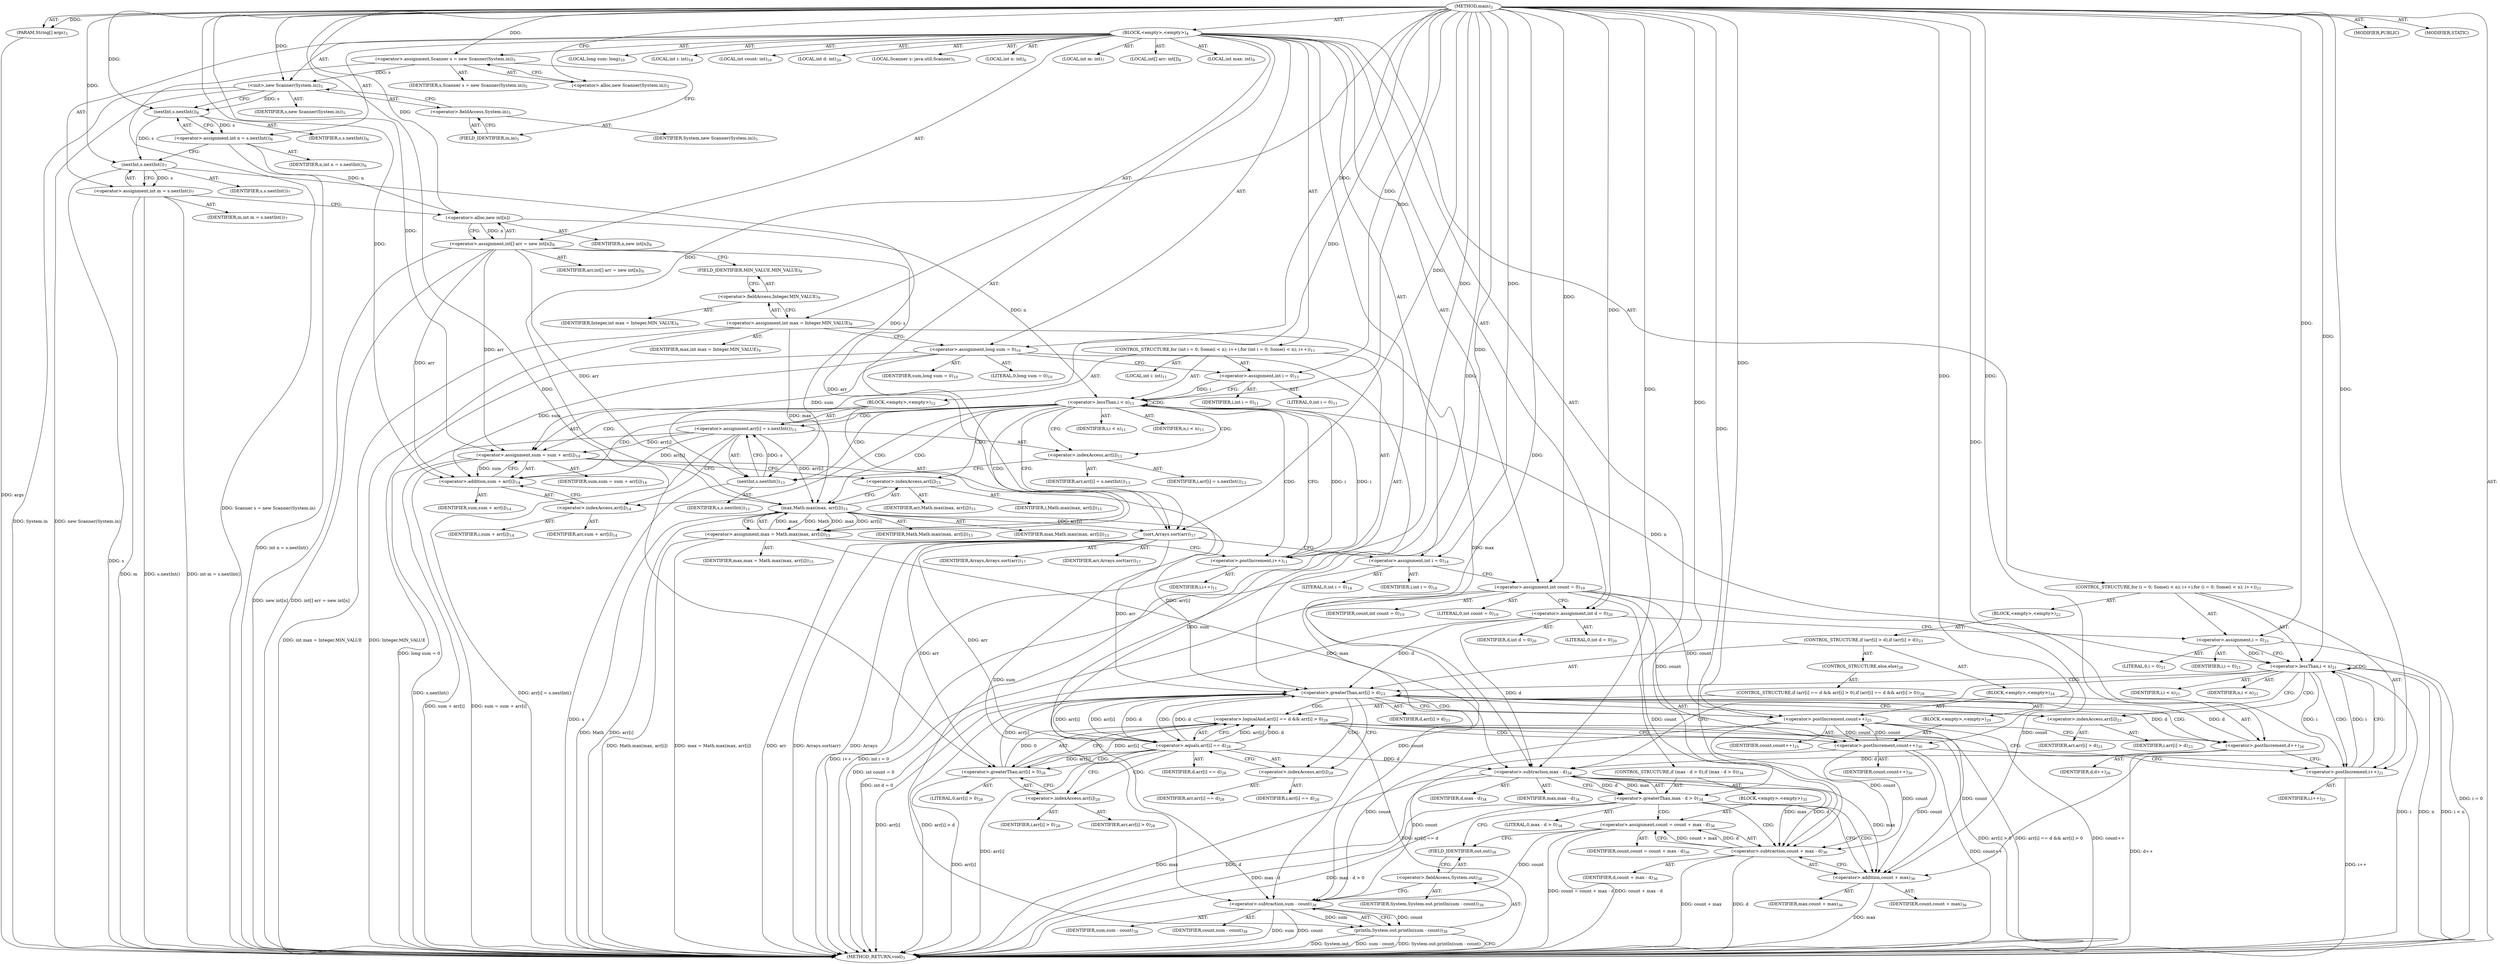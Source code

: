digraph "main" {  
"19" [label = <(METHOD,main)<SUB>3</SUB>> ]
"20" [label = <(PARAM,String[] args)<SUB>3</SUB>> ]
"21" [label = <(BLOCK,&lt;empty&gt;,&lt;empty&gt;)<SUB>4</SUB>> ]
"4" [label = <(LOCAL,Scanner s: java.util.Scanner)<SUB>5</SUB>> ]
"22" [label = <(&lt;operator&gt;.assignment,Scanner s = new Scanner(System.in))<SUB>5</SUB>> ]
"23" [label = <(IDENTIFIER,s,Scanner s = new Scanner(System.in))<SUB>5</SUB>> ]
"24" [label = <(&lt;operator&gt;.alloc,new Scanner(System.in))<SUB>5</SUB>> ]
"25" [label = <(&lt;init&gt;,new Scanner(System.in))<SUB>5</SUB>> ]
"3" [label = <(IDENTIFIER,s,new Scanner(System.in))<SUB>5</SUB>> ]
"26" [label = <(&lt;operator&gt;.fieldAccess,System.in)<SUB>5</SUB>> ]
"27" [label = <(IDENTIFIER,System,new Scanner(System.in))<SUB>5</SUB>> ]
"28" [label = <(FIELD_IDENTIFIER,in,in)<SUB>5</SUB>> ]
"29" [label = <(LOCAL,int n: int)<SUB>6</SUB>> ]
"30" [label = <(&lt;operator&gt;.assignment,int n = s.nextInt())<SUB>6</SUB>> ]
"31" [label = <(IDENTIFIER,n,int n = s.nextInt())<SUB>6</SUB>> ]
"32" [label = <(nextInt,s.nextInt())<SUB>6</SUB>> ]
"33" [label = <(IDENTIFIER,s,s.nextInt())<SUB>6</SUB>> ]
"34" [label = <(LOCAL,int m: int)<SUB>7</SUB>> ]
"35" [label = <(&lt;operator&gt;.assignment,int m = s.nextInt())<SUB>7</SUB>> ]
"36" [label = <(IDENTIFIER,m,int m = s.nextInt())<SUB>7</SUB>> ]
"37" [label = <(nextInt,s.nextInt())<SUB>7</SUB>> ]
"38" [label = <(IDENTIFIER,s,s.nextInt())<SUB>7</SUB>> ]
"39" [label = <(LOCAL,int[] arr: int[])<SUB>8</SUB>> ]
"40" [label = <(&lt;operator&gt;.assignment,int[] arr = new int[n])<SUB>8</SUB>> ]
"41" [label = <(IDENTIFIER,arr,int[] arr = new int[n])<SUB>8</SUB>> ]
"42" [label = <(&lt;operator&gt;.alloc,new int[n])> ]
"43" [label = <(IDENTIFIER,n,new int[n])<SUB>8</SUB>> ]
"44" [label = <(LOCAL,int max: int)<SUB>9</SUB>> ]
"45" [label = <(&lt;operator&gt;.assignment,int max = Integer.MIN_VALUE)<SUB>9</SUB>> ]
"46" [label = <(IDENTIFIER,max,int max = Integer.MIN_VALUE)<SUB>9</SUB>> ]
"47" [label = <(&lt;operator&gt;.fieldAccess,Integer.MIN_VALUE)<SUB>9</SUB>> ]
"48" [label = <(IDENTIFIER,Integer,int max = Integer.MIN_VALUE)<SUB>9</SUB>> ]
"49" [label = <(FIELD_IDENTIFIER,MIN_VALUE,MIN_VALUE)<SUB>9</SUB>> ]
"50" [label = <(LOCAL,long sum: long)<SUB>10</SUB>> ]
"51" [label = <(&lt;operator&gt;.assignment,long sum = 0)<SUB>10</SUB>> ]
"52" [label = <(IDENTIFIER,sum,long sum = 0)<SUB>10</SUB>> ]
"53" [label = <(LITERAL,0,long sum = 0)<SUB>10</SUB>> ]
"54" [label = <(CONTROL_STRUCTURE,for (int i = 0; Some(i &lt; n); i++),for (int i = 0; Some(i &lt; n); i++))<SUB>11</SUB>> ]
"55" [label = <(LOCAL,int i: int)<SUB>11</SUB>> ]
"56" [label = <(&lt;operator&gt;.assignment,int i = 0)<SUB>11</SUB>> ]
"57" [label = <(IDENTIFIER,i,int i = 0)<SUB>11</SUB>> ]
"58" [label = <(LITERAL,0,int i = 0)<SUB>11</SUB>> ]
"59" [label = <(&lt;operator&gt;.lessThan,i &lt; n)<SUB>11</SUB>> ]
"60" [label = <(IDENTIFIER,i,i &lt; n)<SUB>11</SUB>> ]
"61" [label = <(IDENTIFIER,n,i &lt; n)<SUB>11</SUB>> ]
"62" [label = <(&lt;operator&gt;.postIncrement,i++)<SUB>11</SUB>> ]
"63" [label = <(IDENTIFIER,i,i++)<SUB>11</SUB>> ]
"64" [label = <(BLOCK,&lt;empty&gt;,&lt;empty&gt;)<SUB>12</SUB>> ]
"65" [label = <(&lt;operator&gt;.assignment,arr[i] = s.nextInt())<SUB>13</SUB>> ]
"66" [label = <(&lt;operator&gt;.indexAccess,arr[i])<SUB>13</SUB>> ]
"67" [label = <(IDENTIFIER,arr,arr[i] = s.nextInt())<SUB>13</SUB>> ]
"68" [label = <(IDENTIFIER,i,arr[i] = s.nextInt())<SUB>13</SUB>> ]
"69" [label = <(nextInt,s.nextInt())<SUB>13</SUB>> ]
"70" [label = <(IDENTIFIER,s,s.nextInt())<SUB>13</SUB>> ]
"71" [label = <(&lt;operator&gt;.assignment,sum = sum + arr[i])<SUB>14</SUB>> ]
"72" [label = <(IDENTIFIER,sum,sum = sum + arr[i])<SUB>14</SUB>> ]
"73" [label = <(&lt;operator&gt;.addition,sum + arr[i])<SUB>14</SUB>> ]
"74" [label = <(IDENTIFIER,sum,sum + arr[i])<SUB>14</SUB>> ]
"75" [label = <(&lt;operator&gt;.indexAccess,arr[i])<SUB>14</SUB>> ]
"76" [label = <(IDENTIFIER,arr,sum + arr[i])<SUB>14</SUB>> ]
"77" [label = <(IDENTIFIER,i,sum + arr[i])<SUB>14</SUB>> ]
"78" [label = <(&lt;operator&gt;.assignment,max = Math.max(max, arr[i]))<SUB>15</SUB>> ]
"79" [label = <(IDENTIFIER,max,max = Math.max(max, arr[i]))<SUB>15</SUB>> ]
"80" [label = <(max,Math.max(max, arr[i]))<SUB>15</SUB>> ]
"81" [label = <(IDENTIFIER,Math,Math.max(max, arr[i]))<SUB>15</SUB>> ]
"82" [label = <(IDENTIFIER,max,Math.max(max, arr[i]))<SUB>15</SUB>> ]
"83" [label = <(&lt;operator&gt;.indexAccess,arr[i])<SUB>15</SUB>> ]
"84" [label = <(IDENTIFIER,arr,Math.max(max, arr[i]))<SUB>15</SUB>> ]
"85" [label = <(IDENTIFIER,i,Math.max(max, arr[i]))<SUB>15</SUB>> ]
"86" [label = <(sort,Arrays.sort(arr))<SUB>17</SUB>> ]
"87" [label = <(IDENTIFIER,Arrays,Arrays.sort(arr))<SUB>17</SUB>> ]
"88" [label = <(IDENTIFIER,arr,Arrays.sort(arr))<SUB>17</SUB>> ]
"89" [label = <(LOCAL,int i: int)<SUB>18</SUB>> ]
"90" [label = <(&lt;operator&gt;.assignment,int i = 0)<SUB>18</SUB>> ]
"91" [label = <(IDENTIFIER,i,int i = 0)<SUB>18</SUB>> ]
"92" [label = <(LITERAL,0,int i = 0)<SUB>18</SUB>> ]
"93" [label = <(LOCAL,int count: int)<SUB>19</SUB>> ]
"94" [label = <(&lt;operator&gt;.assignment,int count = 0)<SUB>19</SUB>> ]
"95" [label = <(IDENTIFIER,count,int count = 0)<SUB>19</SUB>> ]
"96" [label = <(LITERAL,0,int count = 0)<SUB>19</SUB>> ]
"97" [label = <(LOCAL,int d: int)<SUB>20</SUB>> ]
"98" [label = <(&lt;operator&gt;.assignment,int d = 0)<SUB>20</SUB>> ]
"99" [label = <(IDENTIFIER,d,int d = 0)<SUB>20</SUB>> ]
"100" [label = <(LITERAL,0,int d = 0)<SUB>20</SUB>> ]
"101" [label = <(CONTROL_STRUCTURE,for (i = 0; Some(i &lt; n); i++),for (i = 0; Some(i &lt; n); i++))<SUB>21</SUB>> ]
"102" [label = <(&lt;operator&gt;.assignment,i = 0)<SUB>21</SUB>> ]
"103" [label = <(IDENTIFIER,i,i = 0)<SUB>21</SUB>> ]
"104" [label = <(LITERAL,0,i = 0)<SUB>21</SUB>> ]
"105" [label = <(&lt;operator&gt;.lessThan,i &lt; n)<SUB>21</SUB>> ]
"106" [label = <(IDENTIFIER,i,i &lt; n)<SUB>21</SUB>> ]
"107" [label = <(IDENTIFIER,n,i &lt; n)<SUB>21</SUB>> ]
"108" [label = <(&lt;operator&gt;.postIncrement,i++)<SUB>21</SUB>> ]
"109" [label = <(IDENTIFIER,i,i++)<SUB>21</SUB>> ]
"110" [label = <(BLOCK,&lt;empty&gt;,&lt;empty&gt;)<SUB>22</SUB>> ]
"111" [label = <(CONTROL_STRUCTURE,if (arr[i] &gt; d),if (arr[i] &gt; d))<SUB>23</SUB>> ]
"112" [label = <(&lt;operator&gt;.greaterThan,arr[i] &gt; d)<SUB>23</SUB>> ]
"113" [label = <(&lt;operator&gt;.indexAccess,arr[i])<SUB>23</SUB>> ]
"114" [label = <(IDENTIFIER,arr,arr[i] &gt; d)<SUB>23</SUB>> ]
"115" [label = <(IDENTIFIER,i,arr[i] &gt; d)<SUB>23</SUB>> ]
"116" [label = <(IDENTIFIER,d,arr[i] &gt; d)<SUB>23</SUB>> ]
"117" [label = <(BLOCK,&lt;empty&gt;,&lt;empty&gt;)<SUB>24</SUB>> ]
"118" [label = <(&lt;operator&gt;.postIncrement,count++)<SUB>25</SUB>> ]
"119" [label = <(IDENTIFIER,count,count++)<SUB>25</SUB>> ]
"120" [label = <(&lt;operator&gt;.postIncrement,d++)<SUB>26</SUB>> ]
"121" [label = <(IDENTIFIER,d,d++)<SUB>26</SUB>> ]
"122" [label = <(CONTROL_STRUCTURE,else,else)<SUB>28</SUB>> ]
"123" [label = <(CONTROL_STRUCTURE,if (arr[i] == d &amp;&amp; arr[i] &gt; 0),if (arr[i] == d &amp;&amp; arr[i] &gt; 0))<SUB>28</SUB>> ]
"124" [label = <(&lt;operator&gt;.logicalAnd,arr[i] == d &amp;&amp; arr[i] &gt; 0)<SUB>28</SUB>> ]
"125" [label = <(&lt;operator&gt;.equals,arr[i] == d)<SUB>28</SUB>> ]
"126" [label = <(&lt;operator&gt;.indexAccess,arr[i])<SUB>28</SUB>> ]
"127" [label = <(IDENTIFIER,arr,arr[i] == d)<SUB>28</SUB>> ]
"128" [label = <(IDENTIFIER,i,arr[i] == d)<SUB>28</SUB>> ]
"129" [label = <(IDENTIFIER,d,arr[i] == d)<SUB>28</SUB>> ]
"130" [label = <(&lt;operator&gt;.greaterThan,arr[i] &gt; 0)<SUB>28</SUB>> ]
"131" [label = <(&lt;operator&gt;.indexAccess,arr[i])<SUB>28</SUB>> ]
"132" [label = <(IDENTIFIER,arr,arr[i] &gt; 0)<SUB>28</SUB>> ]
"133" [label = <(IDENTIFIER,i,arr[i] &gt; 0)<SUB>28</SUB>> ]
"134" [label = <(LITERAL,0,arr[i] &gt; 0)<SUB>28</SUB>> ]
"135" [label = <(BLOCK,&lt;empty&gt;,&lt;empty&gt;)<SUB>29</SUB>> ]
"136" [label = <(&lt;operator&gt;.postIncrement,count++)<SUB>30</SUB>> ]
"137" [label = <(IDENTIFIER,count,count++)<SUB>30</SUB>> ]
"138" [label = <(CONTROL_STRUCTURE,if (max - d &gt; 0),if (max - d &gt; 0))<SUB>34</SUB>> ]
"139" [label = <(&lt;operator&gt;.greaterThan,max - d &gt; 0)<SUB>34</SUB>> ]
"140" [label = <(&lt;operator&gt;.subtraction,max - d)<SUB>34</SUB>> ]
"141" [label = <(IDENTIFIER,max,max - d)<SUB>34</SUB>> ]
"142" [label = <(IDENTIFIER,d,max - d)<SUB>34</SUB>> ]
"143" [label = <(LITERAL,0,max - d &gt; 0)<SUB>34</SUB>> ]
"144" [label = <(BLOCK,&lt;empty&gt;,&lt;empty&gt;)<SUB>35</SUB>> ]
"145" [label = <(&lt;operator&gt;.assignment,count = count + max - d)<SUB>36</SUB>> ]
"146" [label = <(IDENTIFIER,count,count = count + max - d)<SUB>36</SUB>> ]
"147" [label = <(&lt;operator&gt;.subtraction,count + max - d)<SUB>36</SUB>> ]
"148" [label = <(&lt;operator&gt;.addition,count + max)<SUB>36</SUB>> ]
"149" [label = <(IDENTIFIER,count,count + max)<SUB>36</SUB>> ]
"150" [label = <(IDENTIFIER,max,count + max)<SUB>36</SUB>> ]
"151" [label = <(IDENTIFIER,d,count + max - d)<SUB>36</SUB>> ]
"152" [label = <(println,System.out.println(sum - count))<SUB>38</SUB>> ]
"153" [label = <(&lt;operator&gt;.fieldAccess,System.out)<SUB>38</SUB>> ]
"154" [label = <(IDENTIFIER,System,System.out.println(sum - count))<SUB>38</SUB>> ]
"155" [label = <(FIELD_IDENTIFIER,out,out)<SUB>38</SUB>> ]
"156" [label = <(&lt;operator&gt;.subtraction,sum - count)<SUB>38</SUB>> ]
"157" [label = <(IDENTIFIER,sum,sum - count)<SUB>38</SUB>> ]
"158" [label = <(IDENTIFIER,count,sum - count)<SUB>38</SUB>> ]
"159" [label = <(MODIFIER,PUBLIC)> ]
"160" [label = <(MODIFIER,STATIC)> ]
"161" [label = <(METHOD_RETURN,void)<SUB>3</SUB>> ]
  "19" -> "20"  [ label = "AST: "] 
  "19" -> "21"  [ label = "AST: "] 
  "19" -> "159"  [ label = "AST: "] 
  "19" -> "160"  [ label = "AST: "] 
  "19" -> "161"  [ label = "AST: "] 
  "21" -> "4"  [ label = "AST: "] 
  "21" -> "22"  [ label = "AST: "] 
  "21" -> "25"  [ label = "AST: "] 
  "21" -> "29"  [ label = "AST: "] 
  "21" -> "30"  [ label = "AST: "] 
  "21" -> "34"  [ label = "AST: "] 
  "21" -> "35"  [ label = "AST: "] 
  "21" -> "39"  [ label = "AST: "] 
  "21" -> "40"  [ label = "AST: "] 
  "21" -> "44"  [ label = "AST: "] 
  "21" -> "45"  [ label = "AST: "] 
  "21" -> "50"  [ label = "AST: "] 
  "21" -> "51"  [ label = "AST: "] 
  "21" -> "54"  [ label = "AST: "] 
  "21" -> "86"  [ label = "AST: "] 
  "21" -> "89"  [ label = "AST: "] 
  "21" -> "90"  [ label = "AST: "] 
  "21" -> "93"  [ label = "AST: "] 
  "21" -> "94"  [ label = "AST: "] 
  "21" -> "97"  [ label = "AST: "] 
  "21" -> "98"  [ label = "AST: "] 
  "21" -> "101"  [ label = "AST: "] 
  "21" -> "138"  [ label = "AST: "] 
  "21" -> "152"  [ label = "AST: "] 
  "22" -> "23"  [ label = "AST: "] 
  "22" -> "24"  [ label = "AST: "] 
  "25" -> "3"  [ label = "AST: "] 
  "25" -> "26"  [ label = "AST: "] 
  "26" -> "27"  [ label = "AST: "] 
  "26" -> "28"  [ label = "AST: "] 
  "30" -> "31"  [ label = "AST: "] 
  "30" -> "32"  [ label = "AST: "] 
  "32" -> "33"  [ label = "AST: "] 
  "35" -> "36"  [ label = "AST: "] 
  "35" -> "37"  [ label = "AST: "] 
  "37" -> "38"  [ label = "AST: "] 
  "40" -> "41"  [ label = "AST: "] 
  "40" -> "42"  [ label = "AST: "] 
  "42" -> "43"  [ label = "AST: "] 
  "45" -> "46"  [ label = "AST: "] 
  "45" -> "47"  [ label = "AST: "] 
  "47" -> "48"  [ label = "AST: "] 
  "47" -> "49"  [ label = "AST: "] 
  "51" -> "52"  [ label = "AST: "] 
  "51" -> "53"  [ label = "AST: "] 
  "54" -> "55"  [ label = "AST: "] 
  "54" -> "56"  [ label = "AST: "] 
  "54" -> "59"  [ label = "AST: "] 
  "54" -> "62"  [ label = "AST: "] 
  "54" -> "64"  [ label = "AST: "] 
  "56" -> "57"  [ label = "AST: "] 
  "56" -> "58"  [ label = "AST: "] 
  "59" -> "60"  [ label = "AST: "] 
  "59" -> "61"  [ label = "AST: "] 
  "62" -> "63"  [ label = "AST: "] 
  "64" -> "65"  [ label = "AST: "] 
  "64" -> "71"  [ label = "AST: "] 
  "64" -> "78"  [ label = "AST: "] 
  "65" -> "66"  [ label = "AST: "] 
  "65" -> "69"  [ label = "AST: "] 
  "66" -> "67"  [ label = "AST: "] 
  "66" -> "68"  [ label = "AST: "] 
  "69" -> "70"  [ label = "AST: "] 
  "71" -> "72"  [ label = "AST: "] 
  "71" -> "73"  [ label = "AST: "] 
  "73" -> "74"  [ label = "AST: "] 
  "73" -> "75"  [ label = "AST: "] 
  "75" -> "76"  [ label = "AST: "] 
  "75" -> "77"  [ label = "AST: "] 
  "78" -> "79"  [ label = "AST: "] 
  "78" -> "80"  [ label = "AST: "] 
  "80" -> "81"  [ label = "AST: "] 
  "80" -> "82"  [ label = "AST: "] 
  "80" -> "83"  [ label = "AST: "] 
  "83" -> "84"  [ label = "AST: "] 
  "83" -> "85"  [ label = "AST: "] 
  "86" -> "87"  [ label = "AST: "] 
  "86" -> "88"  [ label = "AST: "] 
  "90" -> "91"  [ label = "AST: "] 
  "90" -> "92"  [ label = "AST: "] 
  "94" -> "95"  [ label = "AST: "] 
  "94" -> "96"  [ label = "AST: "] 
  "98" -> "99"  [ label = "AST: "] 
  "98" -> "100"  [ label = "AST: "] 
  "101" -> "102"  [ label = "AST: "] 
  "101" -> "105"  [ label = "AST: "] 
  "101" -> "108"  [ label = "AST: "] 
  "101" -> "110"  [ label = "AST: "] 
  "102" -> "103"  [ label = "AST: "] 
  "102" -> "104"  [ label = "AST: "] 
  "105" -> "106"  [ label = "AST: "] 
  "105" -> "107"  [ label = "AST: "] 
  "108" -> "109"  [ label = "AST: "] 
  "110" -> "111"  [ label = "AST: "] 
  "111" -> "112"  [ label = "AST: "] 
  "111" -> "117"  [ label = "AST: "] 
  "111" -> "122"  [ label = "AST: "] 
  "112" -> "113"  [ label = "AST: "] 
  "112" -> "116"  [ label = "AST: "] 
  "113" -> "114"  [ label = "AST: "] 
  "113" -> "115"  [ label = "AST: "] 
  "117" -> "118"  [ label = "AST: "] 
  "117" -> "120"  [ label = "AST: "] 
  "118" -> "119"  [ label = "AST: "] 
  "120" -> "121"  [ label = "AST: "] 
  "122" -> "123"  [ label = "AST: "] 
  "123" -> "124"  [ label = "AST: "] 
  "123" -> "135"  [ label = "AST: "] 
  "124" -> "125"  [ label = "AST: "] 
  "124" -> "130"  [ label = "AST: "] 
  "125" -> "126"  [ label = "AST: "] 
  "125" -> "129"  [ label = "AST: "] 
  "126" -> "127"  [ label = "AST: "] 
  "126" -> "128"  [ label = "AST: "] 
  "130" -> "131"  [ label = "AST: "] 
  "130" -> "134"  [ label = "AST: "] 
  "131" -> "132"  [ label = "AST: "] 
  "131" -> "133"  [ label = "AST: "] 
  "135" -> "136"  [ label = "AST: "] 
  "136" -> "137"  [ label = "AST: "] 
  "138" -> "139"  [ label = "AST: "] 
  "138" -> "144"  [ label = "AST: "] 
  "139" -> "140"  [ label = "AST: "] 
  "139" -> "143"  [ label = "AST: "] 
  "140" -> "141"  [ label = "AST: "] 
  "140" -> "142"  [ label = "AST: "] 
  "144" -> "145"  [ label = "AST: "] 
  "145" -> "146"  [ label = "AST: "] 
  "145" -> "147"  [ label = "AST: "] 
  "147" -> "148"  [ label = "AST: "] 
  "147" -> "151"  [ label = "AST: "] 
  "148" -> "149"  [ label = "AST: "] 
  "148" -> "150"  [ label = "AST: "] 
  "152" -> "153"  [ label = "AST: "] 
  "152" -> "156"  [ label = "AST: "] 
  "153" -> "154"  [ label = "AST: "] 
  "153" -> "155"  [ label = "AST: "] 
  "156" -> "157"  [ label = "AST: "] 
  "156" -> "158"  [ label = "AST: "] 
  "22" -> "28"  [ label = "CFG: "] 
  "25" -> "32"  [ label = "CFG: "] 
  "30" -> "37"  [ label = "CFG: "] 
  "35" -> "42"  [ label = "CFG: "] 
  "40" -> "49"  [ label = "CFG: "] 
  "45" -> "51"  [ label = "CFG: "] 
  "51" -> "56"  [ label = "CFG: "] 
  "86" -> "90"  [ label = "CFG: "] 
  "90" -> "94"  [ label = "CFG: "] 
  "94" -> "98"  [ label = "CFG: "] 
  "98" -> "102"  [ label = "CFG: "] 
  "152" -> "161"  [ label = "CFG: "] 
  "24" -> "22"  [ label = "CFG: "] 
  "26" -> "25"  [ label = "CFG: "] 
  "32" -> "30"  [ label = "CFG: "] 
  "37" -> "35"  [ label = "CFG: "] 
  "42" -> "40"  [ label = "CFG: "] 
  "47" -> "45"  [ label = "CFG: "] 
  "56" -> "59"  [ label = "CFG: "] 
  "59" -> "66"  [ label = "CFG: "] 
  "59" -> "86"  [ label = "CFG: "] 
  "62" -> "59"  [ label = "CFG: "] 
  "102" -> "105"  [ label = "CFG: "] 
  "105" -> "113"  [ label = "CFG: "] 
  "105" -> "140"  [ label = "CFG: "] 
  "108" -> "105"  [ label = "CFG: "] 
  "139" -> "148"  [ label = "CFG: "] 
  "139" -> "155"  [ label = "CFG: "] 
  "153" -> "156"  [ label = "CFG: "] 
  "156" -> "152"  [ label = "CFG: "] 
  "28" -> "26"  [ label = "CFG: "] 
  "49" -> "47"  [ label = "CFG: "] 
  "65" -> "75"  [ label = "CFG: "] 
  "71" -> "83"  [ label = "CFG: "] 
  "78" -> "62"  [ label = "CFG: "] 
  "140" -> "139"  [ label = "CFG: "] 
  "145" -> "155"  [ label = "CFG: "] 
  "155" -> "153"  [ label = "CFG: "] 
  "66" -> "69"  [ label = "CFG: "] 
  "69" -> "65"  [ label = "CFG: "] 
  "73" -> "71"  [ label = "CFG: "] 
  "80" -> "78"  [ label = "CFG: "] 
  "112" -> "118"  [ label = "CFG: "] 
  "112" -> "126"  [ label = "CFG: "] 
  "147" -> "145"  [ label = "CFG: "] 
  "75" -> "73"  [ label = "CFG: "] 
  "83" -> "80"  [ label = "CFG: "] 
  "113" -> "112"  [ label = "CFG: "] 
  "118" -> "120"  [ label = "CFG: "] 
  "120" -> "108"  [ label = "CFG: "] 
  "148" -> "147"  [ label = "CFG: "] 
  "124" -> "136"  [ label = "CFG: "] 
  "124" -> "108"  [ label = "CFG: "] 
  "125" -> "124"  [ label = "CFG: "] 
  "125" -> "131"  [ label = "CFG: "] 
  "130" -> "124"  [ label = "CFG: "] 
  "136" -> "108"  [ label = "CFG: "] 
  "126" -> "125"  [ label = "CFG: "] 
  "131" -> "130"  [ label = "CFG: "] 
  "19" -> "24"  [ label = "CFG: "] 
  "20" -> "161"  [ label = "DDG: args"] 
  "22" -> "161"  [ label = "DDG: Scanner s = new Scanner(System.in)"] 
  "25" -> "161"  [ label = "DDG: System.in"] 
  "25" -> "161"  [ label = "DDG: new Scanner(System.in)"] 
  "30" -> "161"  [ label = "DDG: int n = s.nextInt()"] 
  "35" -> "161"  [ label = "DDG: m"] 
  "37" -> "161"  [ label = "DDG: s"] 
  "35" -> "161"  [ label = "DDG: s.nextInt()"] 
  "35" -> "161"  [ label = "DDG: int m = s.nextInt()"] 
  "40" -> "161"  [ label = "DDG: new int[n]"] 
  "40" -> "161"  [ label = "DDG: int[] arr = new int[n]"] 
  "45" -> "161"  [ label = "DDG: Integer.MIN_VALUE"] 
  "45" -> "161"  [ label = "DDG: int max = Integer.MIN_VALUE"] 
  "51" -> "161"  [ label = "DDG: long sum = 0"] 
  "86" -> "161"  [ label = "DDG: arr"] 
  "86" -> "161"  [ label = "DDG: Arrays.sort(arr)"] 
  "90" -> "161"  [ label = "DDG: int i = 0"] 
  "94" -> "161"  [ label = "DDG: int count = 0"] 
  "98" -> "161"  [ label = "DDG: int d = 0"] 
  "102" -> "161"  [ label = "DDG: i = 0"] 
  "105" -> "161"  [ label = "DDG: i"] 
  "105" -> "161"  [ label = "DDG: n"] 
  "105" -> "161"  [ label = "DDG: i &lt; n"] 
  "140" -> "161"  [ label = "DDG: max"] 
  "140" -> "161"  [ label = "DDG: d"] 
  "139" -> "161"  [ label = "DDG: max - d"] 
  "139" -> "161"  [ label = "DDG: max - d &gt; 0"] 
  "148" -> "161"  [ label = "DDG: max"] 
  "147" -> "161"  [ label = "DDG: count + max"] 
  "147" -> "161"  [ label = "DDG: d"] 
  "145" -> "161"  [ label = "DDG: count + max - d"] 
  "145" -> "161"  [ label = "DDG: count = count + max - d"] 
  "152" -> "161"  [ label = "DDG: System.out"] 
  "156" -> "161"  [ label = "DDG: sum"] 
  "156" -> "161"  [ label = "DDG: count"] 
  "152" -> "161"  [ label = "DDG: sum - count"] 
  "152" -> "161"  [ label = "DDG: System.out.println(sum - count)"] 
  "112" -> "161"  [ label = "DDG: arr[i]"] 
  "112" -> "161"  [ label = "DDG: arr[i] &gt; d"] 
  "125" -> "161"  [ label = "DDG: arr[i]"] 
  "124" -> "161"  [ label = "DDG: arr[i] == d"] 
  "130" -> "161"  [ label = "DDG: arr[i]"] 
  "124" -> "161"  [ label = "DDG: arr[i] &gt; 0"] 
  "124" -> "161"  [ label = "DDG: arr[i] == d &amp;&amp; arr[i] &gt; 0"] 
  "136" -> "161"  [ label = "DDG: count++"] 
  "118" -> "161"  [ label = "DDG: count++"] 
  "120" -> "161"  [ label = "DDG: d++"] 
  "108" -> "161"  [ label = "DDG: i++"] 
  "69" -> "161"  [ label = "DDG: s"] 
  "65" -> "161"  [ label = "DDG: s.nextInt()"] 
  "65" -> "161"  [ label = "DDG: arr[i] = s.nextInt()"] 
  "71" -> "161"  [ label = "DDG: sum + arr[i]"] 
  "71" -> "161"  [ label = "DDG: sum = sum + arr[i]"] 
  "80" -> "161"  [ label = "DDG: arr[i]"] 
  "78" -> "161"  [ label = "DDG: Math.max(max, arr[i])"] 
  "78" -> "161"  [ label = "DDG: max = Math.max(max, arr[i])"] 
  "62" -> "161"  [ label = "DDG: i++"] 
  "86" -> "161"  [ label = "DDG: Arrays"] 
  "80" -> "161"  [ label = "DDG: Math"] 
  "19" -> "20"  [ label = "DDG: "] 
  "19" -> "22"  [ label = "DDG: "] 
  "32" -> "30"  [ label = "DDG: s"] 
  "37" -> "35"  [ label = "DDG: s"] 
  "42" -> "40"  [ label = "DDG: n"] 
  "19" -> "51"  [ label = "DDG: "] 
  "19" -> "90"  [ label = "DDG: "] 
  "19" -> "94"  [ label = "DDG: "] 
  "19" -> "98"  [ label = "DDG: "] 
  "22" -> "25"  [ label = "DDG: s"] 
  "19" -> "25"  [ label = "DDG: "] 
  "19" -> "56"  [ label = "DDG: "] 
  "19" -> "86"  [ label = "DDG: "] 
  "40" -> "86"  [ label = "DDG: arr"] 
  "80" -> "86"  [ label = "DDG: arr[i]"] 
  "19" -> "102"  [ label = "DDG: "] 
  "156" -> "152"  [ label = "DDG: sum"] 
  "156" -> "152"  [ label = "DDG: count"] 
  "25" -> "32"  [ label = "DDG: s"] 
  "19" -> "32"  [ label = "DDG: "] 
  "32" -> "37"  [ label = "DDG: s"] 
  "19" -> "37"  [ label = "DDG: "] 
  "30" -> "42"  [ label = "DDG: n"] 
  "19" -> "42"  [ label = "DDG: "] 
  "56" -> "59"  [ label = "DDG: i"] 
  "62" -> "59"  [ label = "DDG: i"] 
  "19" -> "59"  [ label = "DDG: "] 
  "42" -> "59"  [ label = "DDG: n"] 
  "59" -> "62"  [ label = "DDG: i"] 
  "19" -> "62"  [ label = "DDG: "] 
  "69" -> "65"  [ label = "DDG: s"] 
  "51" -> "71"  [ label = "DDG: sum"] 
  "19" -> "71"  [ label = "DDG: "] 
  "40" -> "71"  [ label = "DDG: arr"] 
  "65" -> "71"  [ label = "DDG: arr[i]"] 
  "80" -> "78"  [ label = "DDG: Math"] 
  "80" -> "78"  [ label = "DDG: max"] 
  "80" -> "78"  [ label = "DDG: arr[i]"] 
  "102" -> "105"  [ label = "DDG: i"] 
  "108" -> "105"  [ label = "DDG: i"] 
  "19" -> "105"  [ label = "DDG: "] 
  "59" -> "105"  [ label = "DDG: n"] 
  "105" -> "108"  [ label = "DDG: i"] 
  "19" -> "108"  [ label = "DDG: "] 
  "140" -> "139"  [ label = "DDG: max"] 
  "140" -> "139"  [ label = "DDG: d"] 
  "19" -> "139"  [ label = "DDG: "] 
  "147" -> "145"  [ label = "DDG: count + max"] 
  "147" -> "145"  [ label = "DDG: d"] 
  "51" -> "156"  [ label = "DDG: sum"] 
  "71" -> "156"  [ label = "DDG: sum"] 
  "19" -> "156"  [ label = "DDG: "] 
  "94" -> "156"  [ label = "DDG: count"] 
  "145" -> "156"  [ label = "DDG: count"] 
  "136" -> "156"  [ label = "DDG: count"] 
  "118" -> "156"  [ label = "DDG: count"] 
  "45" -> "140"  [ label = "DDG: max"] 
  "78" -> "140"  [ label = "DDG: max"] 
  "19" -> "140"  [ label = "DDG: "] 
  "98" -> "140"  [ label = "DDG: d"] 
  "125" -> "140"  [ label = "DDG: d"] 
  "120" -> "140"  [ label = "DDG: d"] 
  "37" -> "69"  [ label = "DDG: s"] 
  "19" -> "69"  [ label = "DDG: "] 
  "51" -> "73"  [ label = "DDG: sum"] 
  "71" -> "73"  [ label = "DDG: sum"] 
  "19" -> "73"  [ label = "DDG: "] 
  "40" -> "73"  [ label = "DDG: arr"] 
  "65" -> "73"  [ label = "DDG: arr[i]"] 
  "19" -> "80"  [ label = "DDG: "] 
  "45" -> "80"  [ label = "DDG: max"] 
  "78" -> "80"  [ label = "DDG: max"] 
  "40" -> "80"  [ label = "DDG: arr"] 
  "65" -> "80"  [ label = "DDG: arr[i]"] 
  "86" -> "112"  [ label = "DDG: arr"] 
  "125" -> "112"  [ label = "DDG: arr[i]"] 
  "130" -> "112"  [ label = "DDG: arr[i]"] 
  "80" -> "112"  [ label = "DDG: arr[i]"] 
  "98" -> "112"  [ label = "DDG: d"] 
  "125" -> "112"  [ label = "DDG: d"] 
  "120" -> "112"  [ label = "DDG: d"] 
  "19" -> "112"  [ label = "DDG: "] 
  "94" -> "147"  [ label = "DDG: count"] 
  "136" -> "147"  [ label = "DDG: count"] 
  "118" -> "147"  [ label = "DDG: count"] 
  "19" -> "147"  [ label = "DDG: "] 
  "140" -> "147"  [ label = "DDG: max"] 
  "140" -> "147"  [ label = "DDG: d"] 
  "94" -> "118"  [ label = "DDG: count"] 
  "136" -> "118"  [ label = "DDG: count"] 
  "19" -> "118"  [ label = "DDG: "] 
  "112" -> "120"  [ label = "DDG: d"] 
  "19" -> "120"  [ label = "DDG: "] 
  "94" -> "148"  [ label = "DDG: count"] 
  "136" -> "148"  [ label = "DDG: count"] 
  "118" -> "148"  [ label = "DDG: count"] 
  "19" -> "148"  [ label = "DDG: "] 
  "140" -> "148"  [ label = "DDG: max"] 
  "125" -> "124"  [ label = "DDG: arr[i]"] 
  "125" -> "124"  [ label = "DDG: d"] 
  "130" -> "124"  [ label = "DDG: arr[i]"] 
  "130" -> "124"  [ label = "DDG: 0"] 
  "86" -> "125"  [ label = "DDG: arr"] 
  "112" -> "125"  [ label = "DDG: arr[i]"] 
  "112" -> "125"  [ label = "DDG: d"] 
  "19" -> "125"  [ label = "DDG: "] 
  "86" -> "130"  [ label = "DDG: arr"] 
  "125" -> "130"  [ label = "DDG: arr[i]"] 
  "19" -> "130"  [ label = "DDG: "] 
  "94" -> "136"  [ label = "DDG: count"] 
  "118" -> "136"  [ label = "DDG: count"] 
  "19" -> "136"  [ label = "DDG: "] 
  "59" -> "73"  [ label = "CDG: "] 
  "59" -> "66"  [ label = "CDG: "] 
  "59" -> "75"  [ label = "CDG: "] 
  "59" -> "69"  [ label = "CDG: "] 
  "59" -> "65"  [ label = "CDG: "] 
  "59" -> "59"  [ label = "CDG: "] 
  "59" -> "80"  [ label = "CDG: "] 
  "59" -> "83"  [ label = "CDG: "] 
  "59" -> "71"  [ label = "CDG: "] 
  "59" -> "78"  [ label = "CDG: "] 
  "59" -> "62"  [ label = "CDG: "] 
  "105" -> "113"  [ label = "CDG: "] 
  "105" -> "112"  [ label = "CDG: "] 
  "105" -> "105"  [ label = "CDG: "] 
  "105" -> "108"  [ label = "CDG: "] 
  "139" -> "145"  [ label = "CDG: "] 
  "139" -> "148"  [ label = "CDG: "] 
  "139" -> "147"  [ label = "CDG: "] 
  "112" -> "120"  [ label = "CDG: "] 
  "112" -> "126"  [ label = "CDG: "] 
  "112" -> "118"  [ label = "CDG: "] 
  "112" -> "124"  [ label = "CDG: "] 
  "112" -> "125"  [ label = "CDG: "] 
  "124" -> "136"  [ label = "CDG: "] 
  "125" -> "131"  [ label = "CDG: "] 
  "125" -> "130"  [ label = "CDG: "] 
}
